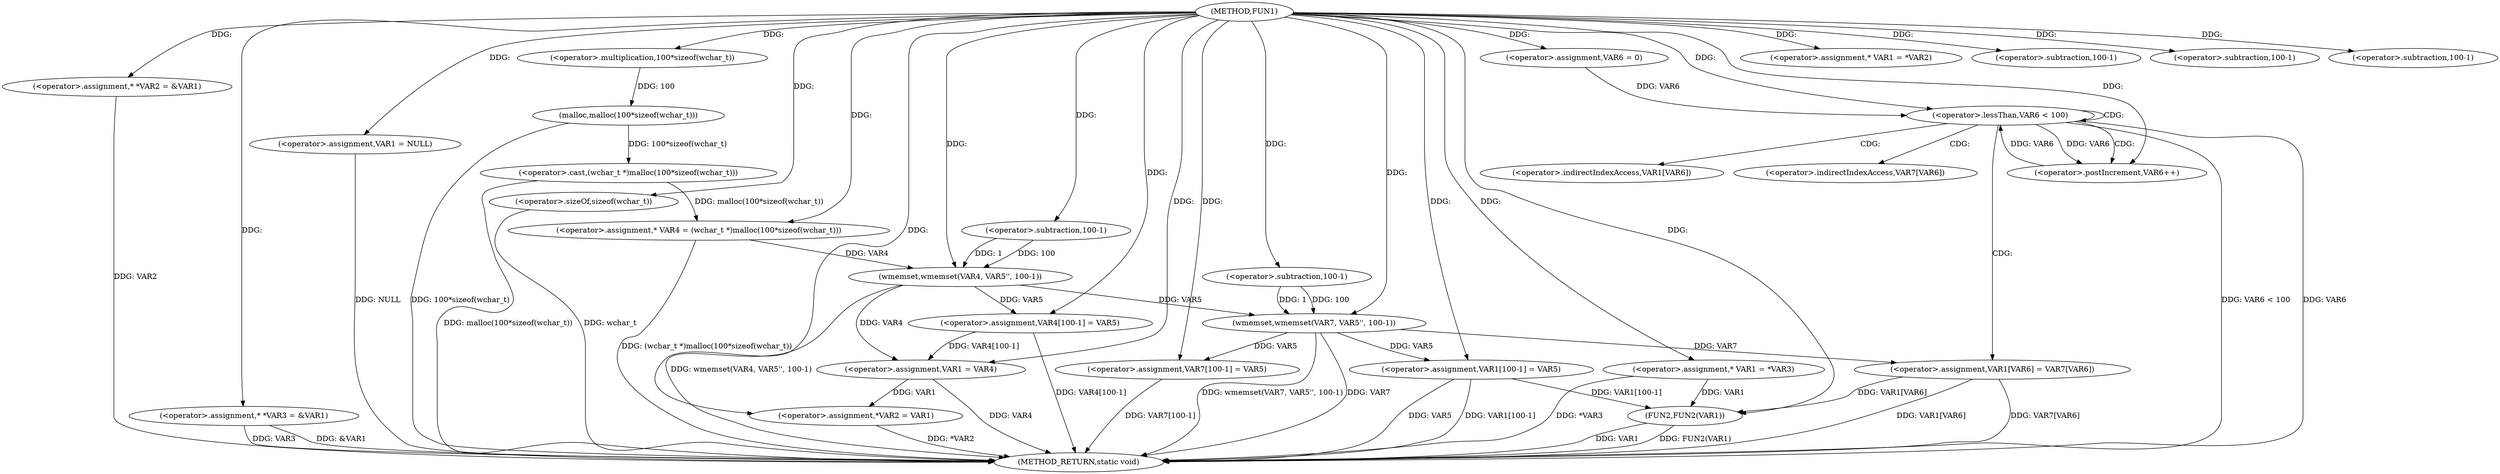 digraph FUN1 {  
"1000100" [label = "(METHOD,FUN1)" ]
"1000201" [label = "(METHOD_RETURN,static void)" ]
"1000104" [label = "(<operator>.assignment,* *VAR2 = &VAR1)" ]
"1000109" [label = "(<operator>.assignment,* *VAR3 = &VAR1)" ]
"1000113" [label = "(<operator>.assignment,VAR1 = NULL)" ]
"1000118" [label = "(<operator>.assignment,* VAR1 = *VAR2)" ]
"1000124" [label = "(<operator>.assignment,* VAR4 = (wchar_t *)malloc(100*sizeof(wchar_t)))" ]
"1000126" [label = "(<operator>.cast,(wchar_t *)malloc(100*sizeof(wchar_t)))" ]
"1000128" [label = "(malloc,malloc(100*sizeof(wchar_t)))" ]
"1000129" [label = "(<operator>.multiplication,100*sizeof(wchar_t))" ]
"1000131" [label = "(<operator>.sizeOf,sizeof(wchar_t))" ]
"1000133" [label = "(wmemset,wmemset(VAR4, VAR5'', 100-1))" ]
"1000136" [label = "(<operator>.subtraction,100-1)" ]
"1000139" [label = "(<operator>.assignment,VAR4[100-1] = VAR5)" ]
"1000142" [label = "(<operator>.subtraction,100-1)" ]
"1000146" [label = "(<operator>.assignment,VAR1 = VAR4)" ]
"1000149" [label = "(<operator>.assignment,*VAR2 = VAR1)" ]
"1000155" [label = "(<operator>.assignment,* VAR1 = *VAR3)" ]
"1000162" [label = "(wmemset,wmemset(VAR7, VAR5'', 100-1))" ]
"1000165" [label = "(<operator>.subtraction,100-1)" ]
"1000168" [label = "(<operator>.assignment,VAR7[100-1] = VAR5)" ]
"1000171" [label = "(<operator>.subtraction,100-1)" ]
"1000176" [label = "(<operator>.assignment,VAR6 = 0)" ]
"1000179" [label = "(<operator>.lessThan,VAR6 < 100)" ]
"1000182" [label = "(<operator>.postIncrement,VAR6++)" ]
"1000185" [label = "(<operator>.assignment,VAR1[VAR6] = VAR7[VAR6])" ]
"1000192" [label = "(<operator>.assignment,VAR1[100-1] = VAR5)" ]
"1000195" [label = "(<operator>.subtraction,100-1)" ]
"1000199" [label = "(FUN2,FUN2(VAR1))" ]
"1000186" [label = "(<operator>.indirectIndexAccess,VAR1[VAR6])" ]
"1000189" [label = "(<operator>.indirectIndexAccess,VAR7[VAR6])" ]
  "1000168" -> "1000201"  [ label = "DDG: VAR7[100-1]"] 
  "1000104" -> "1000201"  [ label = "DDG: VAR2"] 
  "1000185" -> "1000201"  [ label = "DDG: VAR7[VAR6]"] 
  "1000133" -> "1000201"  [ label = "DDG: wmemset(VAR4, VAR5'', 100-1)"] 
  "1000199" -> "1000201"  [ label = "DDG: FUN2(VAR1)"] 
  "1000149" -> "1000201"  [ label = "DDG: *VAR2"] 
  "1000126" -> "1000201"  [ label = "DDG: malloc(100*sizeof(wchar_t))"] 
  "1000185" -> "1000201"  [ label = "DDG: VAR1[VAR6]"] 
  "1000124" -> "1000201"  [ label = "DDG: (wchar_t *)malloc(100*sizeof(wchar_t))"] 
  "1000199" -> "1000201"  [ label = "DDG: VAR1"] 
  "1000155" -> "1000201"  [ label = "DDG: *VAR3"] 
  "1000179" -> "1000201"  [ label = "DDG: VAR6 < 100"] 
  "1000131" -> "1000201"  [ label = "DDG: wchar_t"] 
  "1000139" -> "1000201"  [ label = "DDG: VAR4[100-1]"] 
  "1000128" -> "1000201"  [ label = "DDG: 100*sizeof(wchar_t)"] 
  "1000113" -> "1000201"  [ label = "DDG: NULL"] 
  "1000179" -> "1000201"  [ label = "DDG: VAR6"] 
  "1000146" -> "1000201"  [ label = "DDG: VAR4"] 
  "1000192" -> "1000201"  [ label = "DDG: VAR1[100-1]"] 
  "1000109" -> "1000201"  [ label = "DDG: VAR3"] 
  "1000162" -> "1000201"  [ label = "DDG: VAR7"] 
  "1000162" -> "1000201"  [ label = "DDG: wmemset(VAR7, VAR5'', 100-1)"] 
  "1000109" -> "1000201"  [ label = "DDG: &VAR1"] 
  "1000192" -> "1000201"  [ label = "DDG: VAR5"] 
  "1000100" -> "1000104"  [ label = "DDG: "] 
  "1000100" -> "1000109"  [ label = "DDG: "] 
  "1000100" -> "1000113"  [ label = "DDG: "] 
  "1000100" -> "1000118"  [ label = "DDG: "] 
  "1000126" -> "1000124"  [ label = "DDG: malloc(100*sizeof(wchar_t))"] 
  "1000100" -> "1000124"  [ label = "DDG: "] 
  "1000128" -> "1000126"  [ label = "DDG: 100*sizeof(wchar_t)"] 
  "1000129" -> "1000128"  [ label = "DDG: 100"] 
  "1000100" -> "1000129"  [ label = "DDG: "] 
  "1000100" -> "1000131"  [ label = "DDG: "] 
  "1000124" -> "1000133"  [ label = "DDG: VAR4"] 
  "1000100" -> "1000133"  [ label = "DDG: "] 
  "1000136" -> "1000133"  [ label = "DDG: 100"] 
  "1000136" -> "1000133"  [ label = "DDG: 1"] 
  "1000100" -> "1000136"  [ label = "DDG: "] 
  "1000133" -> "1000139"  [ label = "DDG: VAR5"] 
  "1000100" -> "1000139"  [ label = "DDG: "] 
  "1000100" -> "1000142"  [ label = "DDG: "] 
  "1000139" -> "1000146"  [ label = "DDG: VAR4[100-1]"] 
  "1000133" -> "1000146"  [ label = "DDG: VAR4"] 
  "1000100" -> "1000146"  [ label = "DDG: "] 
  "1000146" -> "1000149"  [ label = "DDG: VAR1"] 
  "1000100" -> "1000149"  [ label = "DDG: "] 
  "1000100" -> "1000155"  [ label = "DDG: "] 
  "1000100" -> "1000162"  [ label = "DDG: "] 
  "1000133" -> "1000162"  [ label = "DDG: VAR5"] 
  "1000165" -> "1000162"  [ label = "DDG: 100"] 
  "1000165" -> "1000162"  [ label = "DDG: 1"] 
  "1000100" -> "1000165"  [ label = "DDG: "] 
  "1000162" -> "1000168"  [ label = "DDG: VAR5"] 
  "1000100" -> "1000168"  [ label = "DDG: "] 
  "1000100" -> "1000171"  [ label = "DDG: "] 
  "1000100" -> "1000176"  [ label = "DDG: "] 
  "1000176" -> "1000179"  [ label = "DDG: VAR6"] 
  "1000182" -> "1000179"  [ label = "DDG: VAR6"] 
  "1000100" -> "1000179"  [ label = "DDG: "] 
  "1000179" -> "1000182"  [ label = "DDG: VAR6"] 
  "1000100" -> "1000182"  [ label = "DDG: "] 
  "1000162" -> "1000185"  [ label = "DDG: VAR7"] 
  "1000100" -> "1000192"  [ label = "DDG: "] 
  "1000162" -> "1000192"  [ label = "DDG: VAR5"] 
  "1000100" -> "1000195"  [ label = "DDG: "] 
  "1000185" -> "1000199"  [ label = "DDG: VAR1[VAR6]"] 
  "1000192" -> "1000199"  [ label = "DDG: VAR1[100-1]"] 
  "1000155" -> "1000199"  [ label = "DDG: VAR1"] 
  "1000100" -> "1000199"  [ label = "DDG: "] 
  "1000179" -> "1000179"  [ label = "CDG: "] 
  "1000179" -> "1000182"  [ label = "CDG: "] 
  "1000179" -> "1000186"  [ label = "CDG: "] 
  "1000179" -> "1000189"  [ label = "CDG: "] 
  "1000179" -> "1000185"  [ label = "CDG: "] 
}

